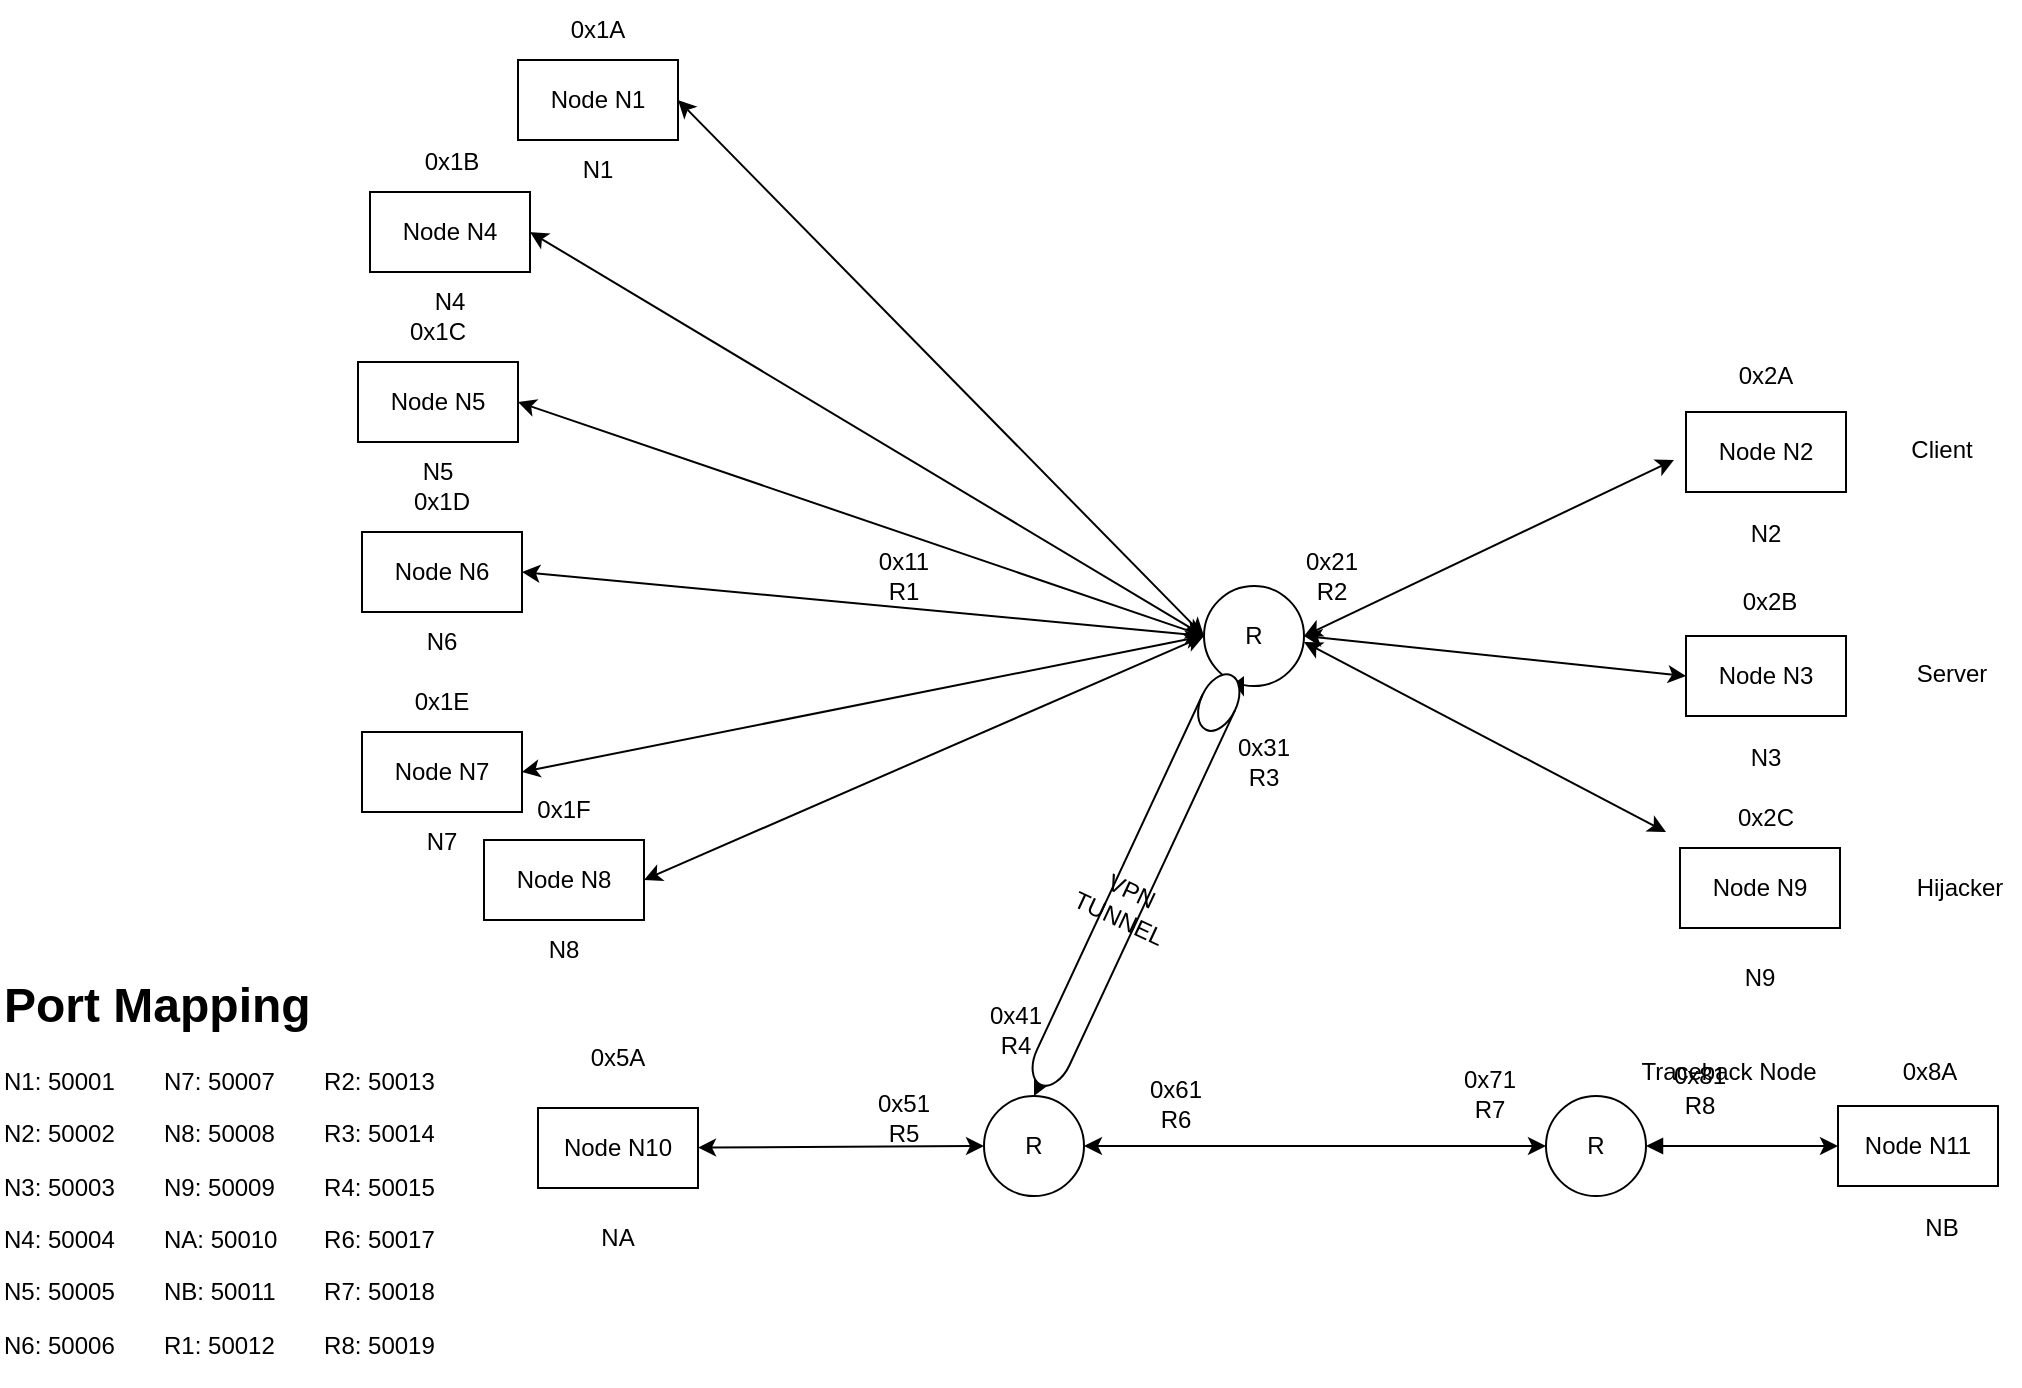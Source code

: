 <mxfile pages="2">
    <diagram name="Page-1" id="zZ-8rdlPcp98Wl39RJ5v">
        <mxGraphModel dx="1580" dy="1536" grid="0" gridSize="10" guides="1" tooltips="1" connect="1" arrows="1" fold="1" page="1" pageScale="1" pageWidth="1169" pageHeight="827" background="#ffffff" math="0" shadow="0">
            <root>
                <mxCell id="0"/>
                <mxCell id="1" parent="0"/>
                <mxCell id="tifazpjDE2btZjvxW9_s-4" value="R" style="ellipse;whiteSpace=wrap;html=1;aspect=fixed;" parent="1" vertex="1">
                    <mxGeometry x="667" y="350" width="50" height="50" as="geometry"/>
                </mxCell>
                <mxCell id="tifazpjDE2btZjvxW9_s-9" value="" style="group" parent="1" connectable="0" vertex="1">
                    <mxGeometry x="902" y="245" width="86" height="241" as="geometry"/>
                </mxCell>
                <mxCell id="tifazpjDE2btZjvxW9_s-5" value="Node N2" style="rounded=0;whiteSpace=wrap;html=1;" parent="tifazpjDE2btZjvxW9_s-9" vertex="1">
                    <mxGeometry x="6" y="18" width="80" height="40" as="geometry"/>
                </mxCell>
                <mxCell id="tifazpjDE2btZjvxW9_s-7" value="0x2&lt;span style=&quot;background-color: transparent; color: light-dark(rgb(0, 0, 0), rgb(255, 255, 255));&quot;&gt;A&lt;/span&gt;" style="text;html=1;align=center;verticalAlign=middle;whiteSpace=wrap;rounded=0;" parent="tifazpjDE2btZjvxW9_s-9" vertex="1">
                    <mxGeometry x="16" y="-15" width="60" height="30" as="geometry"/>
                </mxCell>
                <mxCell id="tifazpjDE2btZjvxW9_s-8" value="N2" style="text;html=1;align=center;verticalAlign=middle;whiteSpace=wrap;rounded=0;" parent="tifazpjDE2btZjvxW9_s-9" vertex="1">
                    <mxGeometry x="16" y="64" width="60" height="30" as="geometry"/>
                </mxCell>
                <mxCell id="tifazpjDE2btZjvxW9_s-15" value="" style="group" parent="tifazpjDE2btZjvxW9_s-9" connectable="0" vertex="1">
                    <mxGeometry x="6" y="90" width="80" height="146" as="geometry"/>
                </mxCell>
                <mxCell id="tifazpjDE2btZjvxW9_s-16" value="Node N3" style="rounded=0;whiteSpace=wrap;html=1;" parent="tifazpjDE2btZjvxW9_s-15" vertex="1">
                    <mxGeometry y="40" width="80" height="40" as="geometry"/>
                </mxCell>
                <mxCell id="tifazpjDE2btZjvxW9_s-17" value="0x2B" style="text;html=1;align=center;verticalAlign=middle;whiteSpace=wrap;rounded=0;" parent="tifazpjDE2btZjvxW9_s-15" vertex="1">
                    <mxGeometry x="12" y="8" width="60" height="30" as="geometry"/>
                </mxCell>
                <mxCell id="tifazpjDE2btZjvxW9_s-18" value="N3" style="text;html=1;align=center;verticalAlign=middle;whiteSpace=wrap;rounded=0;" parent="tifazpjDE2btZjvxW9_s-15" vertex="1">
                    <mxGeometry x="10" y="86" width="60" height="30" as="geometry"/>
                </mxCell>
                <mxCell id="VPzIo7FBqQ-fRi8dtiya-3" value="0x2C" style="text;html=1;align=center;verticalAlign=middle;whiteSpace=wrap;rounded=0;" parent="tifazpjDE2btZjvxW9_s-15" vertex="1">
                    <mxGeometry x="10" y="116" width="60" height="30" as="geometry"/>
                </mxCell>
                <mxCell id="tifazpjDE2btZjvxW9_s-10" value="0x21&lt;div&gt;R2&lt;/div&gt;" style="text;html=1;align=center;verticalAlign=middle;whiteSpace=wrap;rounded=0;" parent="1" vertex="1">
                    <mxGeometry x="701" y="330" width="60" height="30" as="geometry"/>
                </mxCell>
                <mxCell id="tifazpjDE2btZjvxW9_s-13" value="" style="endArrow=classic;startArrow=classic;html=1;rounded=0;exitX=1;exitY=0.5;exitDx=0;exitDy=0;" parent="1" source="tifazpjDE2btZjvxW9_s-4" edge="1">
                    <mxGeometry width="50" height="50" relative="1" as="geometry">
                        <mxPoint x="837" y="355" as="sourcePoint"/>
                        <mxPoint x="902" y="287" as="targetPoint"/>
                    </mxGeometry>
                </mxCell>
                <mxCell id="tifazpjDE2btZjvxW9_s-19" value="" style="endArrow=classic;startArrow=classic;html=1;rounded=0;exitX=1;exitY=0.5;exitDx=0;exitDy=0;entryX=0;entryY=0.5;entryDx=0;entryDy=0;" parent="1" source="tifazpjDE2btZjvxW9_s-4" target="tifazpjDE2btZjvxW9_s-16" edge="1">
                    <mxGeometry width="50" height="50" relative="1" as="geometry">
                        <mxPoint x="727" y="385" as="sourcePoint"/>
                        <mxPoint x="897" y="315" as="targetPoint"/>
                    </mxGeometry>
                </mxCell>
                <mxCell id="tifazpjDE2btZjvxW9_s-20" value="" style="endArrow=classic;startArrow=classic;html=1;rounded=0;exitX=0.5;exitY=0;exitDx=0;exitDy=0;" parent="1" source="tifazpjDE2btZjvxW9_s-23" edge="1">
                    <mxGeometry width="50" height="50" relative="1" as="geometry">
                        <mxPoint x="687" y="555" as="sourcePoint"/>
                        <mxPoint x="687" y="395" as="targetPoint"/>
                    </mxGeometry>
                </mxCell>
                <mxCell id="tifazpjDE2btZjvxW9_s-25" value="&lt;div&gt;&lt;br&gt;&lt;/div&gt;&lt;div&gt;&lt;br&gt;&lt;/div&gt;" style="edgeLabel;html=1;align=center;verticalAlign=middle;resizable=0;points=[];" parent="tifazpjDE2btZjvxW9_s-20" connectable="0" vertex="1">
                    <mxGeometry x="0.034" y="-1" relative="1" as="geometry">
                        <mxPoint as="offset"/>
                    </mxGeometry>
                </mxCell>
                <mxCell id="tifazpjDE2btZjvxW9_s-23" value="R" style="ellipse;whiteSpace=wrap;html=1;aspect=fixed;" parent="1" vertex="1">
                    <mxGeometry x="557" y="605" width="50" height="50" as="geometry"/>
                </mxCell>
                <mxCell id="tifazpjDE2btZjvxW9_s-27" value="" style="group" parent="1" connectable="0" vertex="1">
                    <mxGeometry x="334" y="571" width="223" height="120" as="geometry"/>
                </mxCell>
                <mxCell id="tifazpjDE2btZjvxW9_s-28" value="Node N10" style="rounded=0;whiteSpace=wrap;html=1;" parent="tifazpjDE2btZjvxW9_s-27" vertex="1">
                    <mxGeometry y="40" width="80" height="40" as="geometry"/>
                </mxCell>
                <mxCell id="tifazpjDE2btZjvxW9_s-29" value="0x5A" style="text;html=1;align=center;verticalAlign=middle;whiteSpace=wrap;rounded=0;" parent="tifazpjDE2btZjvxW9_s-27" vertex="1">
                    <mxGeometry x="10" width="60" height="30" as="geometry"/>
                </mxCell>
                <mxCell id="tifazpjDE2btZjvxW9_s-30" value="NA" style="text;html=1;align=center;verticalAlign=middle;whiteSpace=wrap;rounded=0;" parent="tifazpjDE2btZjvxW9_s-27" vertex="1">
                    <mxGeometry x="10" y="90" width="60" height="30" as="geometry"/>
                </mxCell>
                <mxCell id="tifazpjDE2btZjvxW9_s-40" value="0x51&lt;div&gt;R5&lt;/div&gt;" style="text;html=1;align=center;verticalAlign=middle;whiteSpace=wrap;rounded=0;" parent="tifazpjDE2btZjvxW9_s-27" vertex="1">
                    <mxGeometry x="153" y="30" width="60" height="30" as="geometry"/>
                </mxCell>
                <mxCell id="tifazpjDE2btZjvxW9_s-47" style="edgeStyle=orthogonalEdgeStyle;rounded=0;orthogonalLoop=1;jettySize=auto;html=1;entryX=0;entryY=0.5;entryDx=0;entryDy=0;startArrow=block;startFill=1;" parent="1" source="tifazpjDE2btZjvxW9_s-42" target="tifazpjDE2btZjvxW9_s-43" edge="1">
                    <mxGeometry relative="1" as="geometry"/>
                </mxCell>
                <mxCell id="tifazpjDE2btZjvxW9_s-42" value="R" style="ellipse;whiteSpace=wrap;html=1;aspect=fixed;" parent="1" vertex="1">
                    <mxGeometry x="838" y="605" width="50" height="50" as="geometry"/>
                </mxCell>
                <mxCell id="tifazpjDE2btZjvxW9_s-43" value="Node N11" style="rounded=0;whiteSpace=wrap;html=1;" parent="1" vertex="1">
                    <mxGeometry x="984" y="610" width="80" height="40" as="geometry"/>
                </mxCell>
                <mxCell id="tifazpjDE2btZjvxW9_s-44" value="0x8A" style="text;html=1;align=center;verticalAlign=middle;whiteSpace=wrap;rounded=0;" parent="1" vertex="1">
                    <mxGeometry x="1000" y="578" width="60" height="30" as="geometry"/>
                </mxCell>
                <mxCell id="tifazpjDE2btZjvxW9_s-46" value="NB" style="text;html=1;align=center;verticalAlign=middle;whiteSpace=wrap;rounded=0;" parent="1" vertex="1">
                    <mxGeometry x="1006" y="656" width="60" height="30" as="geometry"/>
                </mxCell>
                <mxCell id="tifazpjDE2btZjvxW9_s-48" value="0x81&lt;div&gt;R8&lt;/div&gt;" style="text;html=1;align=center;verticalAlign=middle;whiteSpace=wrap;rounded=0;" parent="1" vertex="1">
                    <mxGeometry x="885" y="587" width="60" height="30" as="geometry"/>
                </mxCell>
                <mxCell id="tifazpjDE2btZjvxW9_s-51" value="" style="endArrow=classic;startArrow=classic;html=1;rounded=0;entryX=0;entryY=0.5;entryDx=0;entryDy=0;exitX=1;exitY=0.5;exitDx=0;exitDy=0;" parent="1" source="tifazpjDE2btZjvxW9_s-23" target="tifazpjDE2btZjvxW9_s-42" edge="1">
                    <mxGeometry width="50" height="50" relative="1" as="geometry">
                        <mxPoint x="676" y="637" as="sourcePoint"/>
                        <mxPoint x="726" y="587" as="targetPoint"/>
                    </mxGeometry>
                </mxCell>
                <mxCell id="tifazpjDE2btZjvxW9_s-52" value="&lt;div&gt;&lt;br&gt;&lt;/div&gt;&lt;div&gt;&lt;br&gt;&lt;/div&gt;" style="edgeLabel;html=1;align=center;verticalAlign=middle;resizable=0;points=[];" parent="tifazpjDE2btZjvxW9_s-51" connectable="0" vertex="1">
                    <mxGeometry x="0.228" y="4" relative="1" as="geometry">
                        <mxPoint as="offset"/>
                    </mxGeometry>
                </mxCell>
                <mxCell id="_alYZrNDyVorHaTwhTtV-1" value="0x31&lt;div&gt;R3&lt;/div&gt;" style="text;html=1;align=center;verticalAlign=middle;whiteSpace=wrap;rounded=0;" parent="1" vertex="1">
                    <mxGeometry x="667" y="423" width="60" height="30" as="geometry"/>
                </mxCell>
                <mxCell id="_alYZrNDyVorHaTwhTtV-2" value="0x61&lt;div&gt;R6&lt;/div&gt;" style="text;html=1;align=center;verticalAlign=middle;whiteSpace=wrap;rounded=0;" parent="1" vertex="1">
                    <mxGeometry x="623" y="594" width="60" height="30" as="geometry"/>
                </mxCell>
                <mxCell id="_alYZrNDyVorHaTwhTtV-3" value="0x71&lt;div&gt;R7&lt;/div&gt;" style="text;html=1;align=center;verticalAlign=middle;whiteSpace=wrap;rounded=0;" parent="1" vertex="1">
                    <mxGeometry x="780" y="589" width="60" height="30" as="geometry"/>
                </mxCell>
                <mxCell id="NNcS9Afo3pm0tOMD9eUi-1" value="0x41&lt;div&gt;R4&lt;/div&gt;" style="text;html=1;align=center;verticalAlign=middle;whiteSpace=wrap;rounded=0;" parent="1" vertex="1">
                    <mxGeometry x="543" y="557" width="60" height="30" as="geometry"/>
                </mxCell>
                <mxCell id="tifazpjDE2btZjvxW9_s-11" value="" style="endArrow=classic;startArrow=classic;html=1;rounded=0;entryX=0;entryY=0.5;entryDx=0;entryDy=0;exitX=1;exitY=0.5;exitDx=0;exitDy=0;" parent="1" source="tifazpjDE2btZjvxW9_s-1" target="tifazpjDE2btZjvxW9_s-4" edge="1">
                    <mxGeometry width="50" height="50" relative="1" as="geometry">
                        <mxPoint x="595" y="447" as="sourcePoint"/>
                        <mxPoint x="625" y="297" as="targetPoint"/>
                    </mxGeometry>
                </mxCell>
                <mxCell id="z805YUdc8V3EaDz0sNSZ-3" value="" style="endArrow=classic;startArrow=classic;html=1;rounded=0;entryX=0;entryY=0.5;entryDx=0;entryDy=0;exitX=1;exitY=0.5;exitDx=0;exitDy=0;" parent="1" source="CwtibKsyJ3mc2L3lF5Jl-1" target="tifazpjDE2btZjvxW9_s-4" edge="1">
                    <mxGeometry width="50" height="50" relative="1" as="geometry">
                        <mxPoint x="495" y="307" as="sourcePoint"/>
                        <mxPoint x="684" y="367" as="targetPoint"/>
                    </mxGeometry>
                </mxCell>
                <mxCell id="tifazpjDE2btZjvxW9_s-32" value="" style="endArrow=classic;startArrow=classic;html=1;rounded=0;entryX=0;entryY=0.5;entryDx=0;entryDy=0;" parent="1" source="tifazpjDE2btZjvxW9_s-28" target="tifazpjDE2btZjvxW9_s-23" edge="1">
                    <mxGeometry width="50" height="50" relative="1" as="geometry">
                        <mxPoint x="524" y="781" as="sourcePoint"/>
                        <mxPoint x="549" y="635" as="targetPoint"/>
                    </mxGeometry>
                </mxCell>
                <mxCell id="VPzIo7FBqQ-fRi8dtiya-1" value="" style="endArrow=classic;startArrow=classic;html=1;rounded=0;" parent="1" edge="1">
                    <mxGeometry width="50" height="50" relative="1" as="geometry">
                        <mxPoint x="717" y="378" as="sourcePoint"/>
                        <mxPoint x="898" y="473" as="targetPoint"/>
                    </mxGeometry>
                </mxCell>
                <mxCell id="VPzIo7FBqQ-fRi8dtiya-2" value="Node N9" style="rounded=0;whiteSpace=wrap;html=1;" parent="1" vertex="1">
                    <mxGeometry x="905" y="481" width="80" height="40" as="geometry"/>
                </mxCell>
                <mxCell id="VPzIo7FBqQ-fRi8dtiya-4" value="N9" style="text;html=1;align=center;verticalAlign=middle;whiteSpace=wrap;rounded=0;" parent="1" vertex="1">
                    <mxGeometry x="915" y="531" width="60" height="30" as="geometry"/>
                </mxCell>
                <mxCell id="VPzIo7FBqQ-fRi8dtiya-8" value="Client" style="text;html=1;align=center;verticalAlign=middle;whiteSpace=wrap;rounded=0;" parent="1" vertex="1">
                    <mxGeometry x="1006" y="267" width="60" height="30" as="geometry"/>
                </mxCell>
                <mxCell id="VPzIo7FBqQ-fRi8dtiya-9" value="Server" style="text;html=1;align=center;verticalAlign=middle;whiteSpace=wrap;rounded=0;" parent="1" vertex="1">
                    <mxGeometry x="1011" y="379" width="60" height="30" as="geometry"/>
                </mxCell>
                <mxCell id="VPzIo7FBqQ-fRi8dtiya-10" value="Hijacker" style="text;html=1;align=center;verticalAlign=middle;whiteSpace=wrap;rounded=0;" parent="1" vertex="1">
                    <mxGeometry x="1015" y="486" width="60" height="30" as="geometry"/>
                </mxCell>
                <mxCell id="X1Nxa9oFLayu3D9udZwb-14" value="" style="group" parent="1" connectable="0" vertex="1">
                    <mxGeometry x="246" y="393" width="80" height="100" as="geometry"/>
                </mxCell>
                <mxCell id="X1Nxa9oFLayu3D9udZwb-5" value="Node N7" style="rounded=0;whiteSpace=wrap;html=1;" parent="X1Nxa9oFLayu3D9udZwb-14" vertex="1">
                    <mxGeometry y="30" width="80" height="40" as="geometry"/>
                </mxCell>
                <mxCell id="X1Nxa9oFLayu3D9udZwb-9" value="0x1E" style="text;html=1;align=center;verticalAlign=middle;whiteSpace=wrap;rounded=0;" parent="X1Nxa9oFLayu3D9udZwb-14" vertex="1">
                    <mxGeometry x="10" width="60" height="30" as="geometry"/>
                </mxCell>
                <mxCell id="X1Nxa9oFLayu3D9udZwb-10" value="N7" style="text;html=1;align=center;verticalAlign=middle;whiteSpace=wrap;rounded=0;" parent="X1Nxa9oFLayu3D9udZwb-14" vertex="1">
                    <mxGeometry x="10" y="70" width="60" height="30" as="geometry"/>
                </mxCell>
                <mxCell id="X1Nxa9oFLayu3D9udZwb-16" value="" style="group" parent="1" connectable="0" vertex="1">
                    <mxGeometry x="246" y="293" width="80" height="100" as="geometry"/>
                </mxCell>
                <mxCell id="X1Nxa9oFLayu3D9udZwb-4" value="Node N6" style="rounded=0;whiteSpace=wrap;html=1;" parent="X1Nxa9oFLayu3D9udZwb-16" vertex="1">
                    <mxGeometry y="30" width="80" height="40" as="geometry"/>
                </mxCell>
                <mxCell id="X1Nxa9oFLayu3D9udZwb-8" value="0x1D" style="text;html=1;align=center;verticalAlign=middle;whiteSpace=wrap;rounded=0;" parent="X1Nxa9oFLayu3D9udZwb-16" vertex="1">
                    <mxGeometry x="10" width="60" height="30" as="geometry"/>
                </mxCell>
                <mxCell id="X1Nxa9oFLayu3D9udZwb-15" value="N6" style="text;html=1;align=center;verticalAlign=middle;whiteSpace=wrap;rounded=0;" parent="X1Nxa9oFLayu3D9udZwb-16" vertex="1">
                    <mxGeometry x="10" y="70" width="60" height="30" as="geometry"/>
                </mxCell>
                <mxCell id="X1Nxa9oFLayu3D9udZwb-18" value="" style="group" parent="1" connectable="0" vertex="1">
                    <mxGeometry x="244" y="208" width="80" height="100" as="geometry"/>
                </mxCell>
                <mxCell id="X1Nxa9oFLayu3D9udZwb-3" value="Node N5" style="rounded=0;whiteSpace=wrap;html=1;" parent="X1Nxa9oFLayu3D9udZwb-18" vertex="1">
                    <mxGeometry y="30" width="80" height="40" as="geometry"/>
                </mxCell>
                <mxCell id="X1Nxa9oFLayu3D9udZwb-7" value="0x1C" style="text;html=1;align=center;verticalAlign=middle;whiteSpace=wrap;rounded=0;" parent="X1Nxa9oFLayu3D9udZwb-18" vertex="1">
                    <mxGeometry x="10" width="60" height="30" as="geometry"/>
                </mxCell>
                <mxCell id="X1Nxa9oFLayu3D9udZwb-17" value="N5" style="text;html=1;align=center;verticalAlign=middle;whiteSpace=wrap;rounded=0;" parent="X1Nxa9oFLayu3D9udZwb-18" vertex="1">
                    <mxGeometry x="10" y="70" width="60" height="30" as="geometry"/>
                </mxCell>
                <mxCell id="X1Nxa9oFLayu3D9udZwb-20" value="" style="group" parent="1" connectable="0" vertex="1">
                    <mxGeometry x="307" y="447" width="80" height="100" as="geometry"/>
                </mxCell>
                <mxCell id="X1Nxa9oFLayu3D9udZwb-2" value="Node N8" style="rounded=0;whiteSpace=wrap;html=1;" parent="X1Nxa9oFLayu3D9udZwb-20" vertex="1">
                    <mxGeometry y="30" width="80" height="40" as="geometry"/>
                </mxCell>
                <mxCell id="X1Nxa9oFLayu3D9udZwb-6" value="0x1F" style="text;html=1;align=center;verticalAlign=middle;whiteSpace=wrap;rounded=0;" parent="X1Nxa9oFLayu3D9udZwb-20" vertex="1">
                    <mxGeometry x="10" width="60" height="30" as="geometry"/>
                </mxCell>
                <mxCell id="X1Nxa9oFLayu3D9udZwb-19" value="N8" style="text;html=1;align=center;verticalAlign=middle;whiteSpace=wrap;rounded=0;" parent="X1Nxa9oFLayu3D9udZwb-20" vertex="1">
                    <mxGeometry x="10" y="70" width="60" height="30" as="geometry"/>
                </mxCell>
                <mxCell id="X1Nxa9oFLayu3D9udZwb-21" value="" style="group" parent="1" connectable="0" vertex="1">
                    <mxGeometry x="324" y="57" width="80" height="100" as="geometry"/>
                </mxCell>
                <mxCell id="tifazpjDE2btZjvxW9_s-1" value="Node N1" style="rounded=0;whiteSpace=wrap;html=1;" parent="X1Nxa9oFLayu3D9udZwb-21" vertex="1">
                    <mxGeometry y="30" width="80" height="40" as="geometry"/>
                </mxCell>
                <mxCell id="tifazpjDE2btZjvxW9_s-2" value="0x1A" style="text;html=1;align=center;verticalAlign=middle;whiteSpace=wrap;rounded=0;" parent="X1Nxa9oFLayu3D9udZwb-21" vertex="1">
                    <mxGeometry x="10" width="60" height="30" as="geometry"/>
                </mxCell>
                <mxCell id="tifazpjDE2btZjvxW9_s-3" value="N1" style="text;html=1;align=center;verticalAlign=middle;whiteSpace=wrap;rounded=0;" parent="X1Nxa9oFLayu3D9udZwb-21" vertex="1">
                    <mxGeometry x="10" y="70" width="60" height="30" as="geometry"/>
                </mxCell>
                <mxCell id="X1Nxa9oFLayu3D9udZwb-23" value="" style="endArrow=classic;startArrow=classic;html=1;rounded=0;entryX=0;entryY=0.5;entryDx=0;entryDy=0;exitX=1;exitY=0.5;exitDx=0;exitDy=0;" parent="1" source="X1Nxa9oFLayu3D9udZwb-2" target="tifazpjDE2btZjvxW9_s-4" edge="1">
                    <mxGeometry width="50" height="50" relative="1" as="geometry">
                        <mxPoint x="496" y="318" as="sourcePoint"/>
                        <mxPoint x="677" y="385" as="targetPoint"/>
                    </mxGeometry>
                </mxCell>
                <mxCell id="X1Nxa9oFLayu3D9udZwb-24" value="" style="endArrow=classic;startArrow=classic;html=1;rounded=0;exitX=1;exitY=0.5;exitDx=0;exitDy=0;entryX=0;entryY=0.5;entryDx=0;entryDy=0;" parent="1" source="X1Nxa9oFLayu3D9udZwb-3" target="tifazpjDE2btZjvxW9_s-4" edge="1">
                    <mxGeometry width="50" height="50" relative="1" as="geometry">
                        <mxPoint x="496" y="357" as="sourcePoint"/>
                        <mxPoint x="670" y="304" as="targetPoint"/>
                    </mxGeometry>
                </mxCell>
                <mxCell id="X1Nxa9oFLayu3D9udZwb-25" value="" style="endArrow=classic;startArrow=classic;html=1;rounded=0;exitX=1;exitY=0.5;exitDx=0;exitDy=0;entryX=0;entryY=0.5;entryDx=0;entryDy=0;" parent="1" source="X1Nxa9oFLayu3D9udZwb-4" target="tifazpjDE2btZjvxW9_s-4" edge="1">
                    <mxGeometry width="50" height="50" relative="1" as="geometry">
                        <mxPoint x="336" y="253" as="sourcePoint"/>
                        <mxPoint x="677" y="385" as="targetPoint"/>
                    </mxGeometry>
                </mxCell>
                <mxCell id="X1Nxa9oFLayu3D9udZwb-22" value="" style="group" parent="1" connectable="0" vertex="1">
                    <mxGeometry x="250" y="123" width="80" height="100" as="geometry"/>
                </mxCell>
                <mxCell id="CwtibKsyJ3mc2L3lF5Jl-1" value="Node N4" style="rounded=0;whiteSpace=wrap;html=1;" parent="X1Nxa9oFLayu3D9udZwb-22" vertex="1">
                    <mxGeometry y="30" width="80" height="40" as="geometry"/>
                </mxCell>
                <mxCell id="z805YUdc8V3EaDz0sNSZ-1" value="0x1B" style="text;html=1;align=center;verticalAlign=middle;whiteSpace=wrap;rounded=0;" parent="X1Nxa9oFLayu3D9udZwb-22" vertex="1">
                    <mxGeometry x="10.5" width="60" height="30" as="geometry"/>
                </mxCell>
                <mxCell id="z805YUdc8V3EaDz0sNSZ-2" value="N4" style="text;html=1;align=center;verticalAlign=middle;whiteSpace=wrap;rounded=0;" parent="X1Nxa9oFLayu3D9udZwb-22" vertex="1">
                    <mxGeometry x="10" y="70" width="60" height="30" as="geometry"/>
                </mxCell>
                <mxCell id="X1Nxa9oFLayu3D9udZwb-26" value="" style="endArrow=classic;startArrow=classic;html=1;rounded=0;exitX=1;exitY=0.5;exitDx=0;exitDy=0;entryX=0;entryY=0.5;entryDx=0;entryDy=0;" parent="1" source="X1Nxa9oFLayu3D9udZwb-5" target="tifazpjDE2btZjvxW9_s-4" edge="1">
                    <mxGeometry width="50" height="50" relative="1" as="geometry">
                        <mxPoint x="336" y="353" as="sourcePoint"/>
                        <mxPoint x="677" y="385" as="targetPoint"/>
                    </mxGeometry>
                </mxCell>
                <mxCell id="tifazpjDE2btZjvxW9_s-6" value="0x11&lt;div&gt;R1&lt;/div&gt;" style="text;html=1;align=center;verticalAlign=middle;whiteSpace=wrap;rounded=0;" parent="1" vertex="1">
                    <mxGeometry x="487" y="330" width="60" height="30" as="geometry"/>
                </mxCell>
                <mxCell id="z0iwidRRonf5IgXrl-Hh-2" value="VPN TUNNEL" style="shape=cylinder3;whiteSpace=wrap;html=1;boundedLbl=1;backgroundOutline=1;size=15;rotation=25;" parent="1" vertex="1">
                    <mxGeometry x="624" y="384.12" width="18" height="225.77" as="geometry"/>
                </mxCell>
                <mxCell id="md6TsB0-JFqanLfSqcyW-1" value="Traceback Node" style="text;html=1;align=center;verticalAlign=middle;whiteSpace=wrap;rounded=0;" parent="1" vertex="1">
                    <mxGeometry x="878.5" y="573" width="101" height="40" as="geometry"/>
                </mxCell>
                <mxCell id="9rEfcrPoWA-2YmZUMabk-5" value="&lt;h1 style=&quot;margin-top: 0px;&quot;&gt;Port Mapping&lt;/h1&gt;&lt;p&gt;N1: 50001&lt;span style=&quot;white-space: pre;&quot;&gt;&#x9;N7: 50007&lt;span style=&quot;white-space: pre;&quot;&gt;&#x9;R2: 50013&lt;/span&gt;&lt;/span&gt;&lt;/p&gt;&lt;p&gt;N2: 50002&lt;span style=&quot;white-space: pre;&quot;&gt;&#x9;N8: 50008&lt;span style=&quot;white-space: pre;&quot;&gt;&#x9;R3: 50014&lt;/span&gt;&lt;/span&gt;&lt;/p&gt;&lt;p&gt;N3: 50003&lt;span style=&quot;white-space: pre;&quot;&gt;&#x9;N9: 50009&lt;span style=&quot;white-space: pre;&quot;&gt;&#x9;R4: 50015&lt;/span&gt;&lt;/span&gt;&lt;/p&gt;&lt;p&gt;N4: 50004&lt;span style=&quot;white-space: pre;&quot;&gt;&#x9;NA: 50010&lt;span style=&quot;white-space: pre;&quot;&gt;&#x9;R6: 50017&lt;/span&gt;&lt;/span&gt;&lt;/p&gt;&lt;p&gt;N5: 50005&lt;span style=&quot;white-space: pre;&quot;&gt;&#x9;NB: 50011&lt;span style=&quot;white-space: pre;&quot;&gt;&#x9;R7: 50018&lt;/span&gt;&lt;/span&gt;&lt;/p&gt;&lt;p&gt;N6: 50006&lt;span style=&quot;white-space: pre;&quot;&gt;&#x9;R1: 50012&lt;span style=&quot;white-space: pre;&quot;&gt;&#x9;R8: 50019&lt;/span&gt;&lt;/span&gt;&lt;/p&gt;" style="text;html=1;whiteSpace=wrap;overflow=hidden;rounded=0;" parent="1" vertex="1">
                    <mxGeometry x="65" y="539" width="369" height="208" as="geometry"/>
                </mxCell>
            </root>
        </mxGraphModel>
    </diagram>
    <diagram name="Old Version (Dont refence)" id="k66K5l7gvy8HTFe2ivYn">
        <mxGraphModel dx="711" dy="1518" grid="0" gridSize="10" guides="1" tooltips="1" connect="1" arrows="1" fold="1" page="1" pageScale="1" pageWidth="1169" pageHeight="827" math="0" shadow="0">
            <root>
                <mxCell id="EIZ1_yTKREPqsEUhItza-0"/>
                <mxCell id="EIZ1_yTKREPqsEUhItza-1" parent="EIZ1_yTKREPqsEUhItza-0"/>
                <mxCell id="EIZ1_yTKREPqsEUhItza-2" value="R" style="ellipse;whiteSpace=wrap;html=1;aspect=fixed;" parent="EIZ1_yTKREPqsEUhItza-1" vertex="1">
                    <mxGeometry x="547" y="202" width="50" height="50" as="geometry"/>
                </mxCell>
                <mxCell id="EIZ1_yTKREPqsEUhItza-3" value="" style="group" parent="EIZ1_yTKREPqsEUhItza-1" connectable="0" vertex="1">
                    <mxGeometry x="782" y="97" width="86" height="241" as="geometry"/>
                </mxCell>
                <mxCell id="EIZ1_yTKREPqsEUhItza-4" value="Node N2" style="rounded=0;whiteSpace=wrap;html=1;" parent="EIZ1_yTKREPqsEUhItza-3" vertex="1">
                    <mxGeometry x="6" y="18" width="80" height="40" as="geometry"/>
                </mxCell>
                <mxCell id="EIZ1_yTKREPqsEUhItza-5" value="0x2&lt;span style=&quot;background-color: transparent; color: light-dark(rgb(0, 0, 0), rgb(255, 255, 255));&quot;&gt;A&lt;/span&gt;" style="text;html=1;align=center;verticalAlign=middle;whiteSpace=wrap;rounded=0;" parent="EIZ1_yTKREPqsEUhItza-3" vertex="1">
                    <mxGeometry x="16" y="-15" width="60" height="30" as="geometry"/>
                </mxCell>
                <mxCell id="EIZ1_yTKREPqsEUhItza-6" value="N2" style="text;html=1;align=center;verticalAlign=middle;whiteSpace=wrap;rounded=0;" parent="EIZ1_yTKREPqsEUhItza-3" vertex="1">
                    <mxGeometry x="16" y="64" width="60" height="30" as="geometry"/>
                </mxCell>
                <mxCell id="EIZ1_yTKREPqsEUhItza-7" value="" style="group" parent="EIZ1_yTKREPqsEUhItza-3" connectable="0" vertex="1">
                    <mxGeometry x="6" y="90" width="80" height="146" as="geometry"/>
                </mxCell>
                <mxCell id="EIZ1_yTKREPqsEUhItza-8" value="Node N3" style="rounded=0;whiteSpace=wrap;html=1;" parent="EIZ1_yTKREPqsEUhItza-7" vertex="1">
                    <mxGeometry y="40" width="80" height="40" as="geometry"/>
                </mxCell>
                <mxCell id="EIZ1_yTKREPqsEUhItza-9" value="0x2B" style="text;html=1;align=center;verticalAlign=middle;whiteSpace=wrap;rounded=0;" parent="EIZ1_yTKREPqsEUhItza-7" vertex="1">
                    <mxGeometry x="12" y="8" width="60" height="30" as="geometry"/>
                </mxCell>
                <mxCell id="EIZ1_yTKREPqsEUhItza-10" value="N3" style="text;html=1;align=center;verticalAlign=middle;whiteSpace=wrap;rounded=0;" parent="EIZ1_yTKREPqsEUhItza-7" vertex="1">
                    <mxGeometry x="10" y="86" width="60" height="30" as="geometry"/>
                </mxCell>
                <mxCell id="EIZ1_yTKREPqsEUhItza-11" value="0x2C" style="text;html=1;align=center;verticalAlign=middle;whiteSpace=wrap;rounded=0;" parent="EIZ1_yTKREPqsEUhItza-7" vertex="1">
                    <mxGeometry x="10" y="116" width="60" height="30" as="geometry"/>
                </mxCell>
                <mxCell id="EIZ1_yTKREPqsEUhItza-12" value="0x21&lt;div&gt;R2&lt;/div&gt;" style="text;html=1;align=center;verticalAlign=middle;whiteSpace=wrap;rounded=0;" parent="EIZ1_yTKREPqsEUhItza-1" vertex="1">
                    <mxGeometry x="581" y="182" width="60" height="30" as="geometry"/>
                </mxCell>
                <mxCell id="EIZ1_yTKREPqsEUhItza-13" value="" style="endArrow=classic;startArrow=classic;html=1;rounded=0;exitX=1;exitY=0.5;exitDx=0;exitDy=0;" parent="EIZ1_yTKREPqsEUhItza-1" source="EIZ1_yTKREPqsEUhItza-2" edge="1">
                    <mxGeometry width="50" height="50" relative="1" as="geometry">
                        <mxPoint x="717" y="207" as="sourcePoint"/>
                        <mxPoint x="782" y="139" as="targetPoint"/>
                    </mxGeometry>
                </mxCell>
                <mxCell id="EIZ1_yTKREPqsEUhItza-14" value="" style="endArrow=classic;startArrow=classic;html=1;rounded=0;exitX=1;exitY=0.5;exitDx=0;exitDy=0;entryX=0;entryY=0.5;entryDx=0;entryDy=0;" parent="EIZ1_yTKREPqsEUhItza-1" source="EIZ1_yTKREPqsEUhItza-2" target="EIZ1_yTKREPqsEUhItza-8" edge="1">
                    <mxGeometry width="50" height="50" relative="1" as="geometry">
                        <mxPoint x="607" y="237" as="sourcePoint"/>
                        <mxPoint x="777" y="167" as="targetPoint"/>
                    </mxGeometry>
                </mxCell>
                <mxCell id="EIZ1_yTKREPqsEUhItza-15" value="" style="endArrow=classic;startArrow=classic;html=1;rounded=0;exitX=0.5;exitY=0;exitDx=0;exitDy=0;" parent="EIZ1_yTKREPqsEUhItza-1" source="EIZ1_yTKREPqsEUhItza-17" edge="1">
                    <mxGeometry width="50" height="50" relative="1" as="geometry">
                        <mxPoint x="567" y="407" as="sourcePoint"/>
                        <mxPoint x="567" y="247" as="targetPoint"/>
                    </mxGeometry>
                </mxCell>
                <mxCell id="EIZ1_yTKREPqsEUhItza-16" value="&lt;div&gt;&lt;br&gt;&lt;/div&gt;&lt;div&gt;&lt;br&gt;&lt;/div&gt;" style="edgeLabel;html=1;align=center;verticalAlign=middle;resizable=0;points=[];" parent="EIZ1_yTKREPqsEUhItza-15" connectable="0" vertex="1">
                    <mxGeometry x="0.034" y="-1" relative="1" as="geometry">
                        <mxPoint as="offset"/>
                    </mxGeometry>
                </mxCell>
                <mxCell id="EIZ1_yTKREPqsEUhItza-17" value="R" style="ellipse;whiteSpace=wrap;html=1;aspect=fixed;" parent="EIZ1_yTKREPqsEUhItza-1" vertex="1">
                    <mxGeometry x="437" y="457" width="50" height="50" as="geometry"/>
                </mxCell>
                <mxCell id="EIZ1_yTKREPqsEUhItza-18" value="" style="group" parent="EIZ1_yTKREPqsEUhItza-1" connectable="0" vertex="1">
                    <mxGeometry x="214" y="423" width="223" height="120" as="geometry"/>
                </mxCell>
                <mxCell id="EIZ1_yTKREPqsEUhItza-19" value="Node N4" style="rounded=0;whiteSpace=wrap;html=1;" parent="EIZ1_yTKREPqsEUhItza-18" vertex="1">
                    <mxGeometry y="40" width="80" height="40" as="geometry"/>
                </mxCell>
                <mxCell id="EIZ1_yTKREPqsEUhItza-20" value="0x5A" style="text;html=1;align=center;verticalAlign=middle;whiteSpace=wrap;rounded=0;" parent="EIZ1_yTKREPqsEUhItza-18" vertex="1">
                    <mxGeometry x="10" width="60" height="30" as="geometry"/>
                </mxCell>
                <mxCell id="EIZ1_yTKREPqsEUhItza-21" value="N4" style="text;html=1;align=center;verticalAlign=middle;whiteSpace=wrap;rounded=0;" parent="EIZ1_yTKREPqsEUhItza-18" vertex="1">
                    <mxGeometry x="10" y="90" width="60" height="30" as="geometry"/>
                </mxCell>
                <mxCell id="EIZ1_yTKREPqsEUhItza-22" value="0x51&lt;div&gt;R5&lt;/div&gt;" style="text;html=1;align=center;verticalAlign=middle;whiteSpace=wrap;rounded=0;" parent="EIZ1_yTKREPqsEUhItza-18" vertex="1">
                    <mxGeometry x="153" y="30" width="60" height="30" as="geometry"/>
                </mxCell>
                <mxCell id="EIZ1_yTKREPqsEUhItza-23" style="edgeStyle=orthogonalEdgeStyle;rounded=0;orthogonalLoop=1;jettySize=auto;html=1;entryX=0;entryY=0.5;entryDx=0;entryDy=0;startArrow=block;startFill=1;" parent="EIZ1_yTKREPqsEUhItza-1" source="EIZ1_yTKREPqsEUhItza-24" target="EIZ1_yTKREPqsEUhItza-25" edge="1">
                    <mxGeometry relative="1" as="geometry"/>
                </mxCell>
                <mxCell id="EIZ1_yTKREPqsEUhItza-24" value="R" style="ellipse;whiteSpace=wrap;html=1;aspect=fixed;" parent="EIZ1_yTKREPqsEUhItza-1" vertex="1">
                    <mxGeometry x="718" y="457" width="50" height="50" as="geometry"/>
                </mxCell>
                <mxCell id="EIZ1_yTKREPqsEUhItza-25" value="Node N5" style="rounded=0;whiteSpace=wrap;html=1;" parent="EIZ1_yTKREPqsEUhItza-1" vertex="1">
                    <mxGeometry x="864" y="462" width="80" height="40" as="geometry"/>
                </mxCell>
                <mxCell id="EIZ1_yTKREPqsEUhItza-26" value="0x8A" style="text;html=1;align=center;verticalAlign=middle;whiteSpace=wrap;rounded=0;" parent="EIZ1_yTKREPqsEUhItza-1" vertex="1">
                    <mxGeometry x="880" y="430" width="60" height="30" as="geometry"/>
                </mxCell>
                <mxCell id="EIZ1_yTKREPqsEUhItza-27" value="N5" style="text;html=1;align=center;verticalAlign=middle;whiteSpace=wrap;rounded=0;" parent="EIZ1_yTKREPqsEUhItza-1" vertex="1">
                    <mxGeometry x="886" y="508" width="60" height="30" as="geometry"/>
                </mxCell>
                <mxCell id="EIZ1_yTKREPqsEUhItza-28" value="0x81&lt;div&gt;R8&lt;/div&gt;" style="text;html=1;align=center;verticalAlign=middle;whiteSpace=wrap;rounded=0;" parent="EIZ1_yTKREPqsEUhItza-1" vertex="1">
                    <mxGeometry x="765" y="439" width="60" height="30" as="geometry"/>
                </mxCell>
                <mxCell id="EIZ1_yTKREPqsEUhItza-29" value="" style="endArrow=classic;startArrow=classic;html=1;rounded=0;entryX=0;entryY=0.5;entryDx=0;entryDy=0;exitX=1;exitY=0.5;exitDx=0;exitDy=0;" parent="EIZ1_yTKREPqsEUhItza-1" source="EIZ1_yTKREPqsEUhItza-17" target="EIZ1_yTKREPqsEUhItza-24" edge="1">
                    <mxGeometry width="50" height="50" relative="1" as="geometry">
                        <mxPoint x="556" y="489" as="sourcePoint"/>
                        <mxPoint x="606" y="439" as="targetPoint"/>
                    </mxGeometry>
                </mxCell>
                <mxCell id="EIZ1_yTKREPqsEUhItza-30" value="&lt;div&gt;&lt;br&gt;&lt;/div&gt;&lt;div&gt;&lt;br&gt;&lt;/div&gt;" style="edgeLabel;html=1;align=center;verticalAlign=middle;resizable=0;points=[];" parent="EIZ1_yTKREPqsEUhItza-29" connectable="0" vertex="1">
                    <mxGeometry x="0.228" y="4" relative="1" as="geometry">
                        <mxPoint as="offset"/>
                    </mxGeometry>
                </mxCell>
                <mxCell id="EIZ1_yTKREPqsEUhItza-31" value="0x31&lt;div&gt;R3&lt;/div&gt;" style="text;html=1;align=center;verticalAlign=middle;whiteSpace=wrap;rounded=0;" parent="EIZ1_yTKREPqsEUhItza-1" vertex="1">
                    <mxGeometry x="547" y="275" width="60" height="30" as="geometry"/>
                </mxCell>
                <mxCell id="EIZ1_yTKREPqsEUhItza-32" value="0x61&lt;div&gt;R6&lt;/div&gt;" style="text;html=1;align=center;verticalAlign=middle;whiteSpace=wrap;rounded=0;" parent="EIZ1_yTKREPqsEUhItza-1" vertex="1">
                    <mxGeometry x="503" y="446" width="60" height="30" as="geometry"/>
                </mxCell>
                <mxCell id="EIZ1_yTKREPqsEUhItza-33" value="0x71&lt;div&gt;R7&lt;/div&gt;" style="text;html=1;align=center;verticalAlign=middle;whiteSpace=wrap;rounded=0;" parent="EIZ1_yTKREPqsEUhItza-1" vertex="1">
                    <mxGeometry x="660" y="441" width="60" height="30" as="geometry"/>
                </mxCell>
                <mxCell id="EIZ1_yTKREPqsEUhItza-34" value="0x41&lt;div&gt;R4&lt;/div&gt;" style="text;html=1;align=center;verticalAlign=middle;whiteSpace=wrap;rounded=0;" parent="EIZ1_yTKREPqsEUhItza-1" vertex="1">
                    <mxGeometry x="423" y="409" width="60" height="30" as="geometry"/>
                </mxCell>
                <mxCell id="EIZ1_yTKREPqsEUhItza-35" value="" style="endArrow=classic;startArrow=classic;html=1;rounded=0;entryX=0;entryY=0.5;entryDx=0;entryDy=0;exitX=1;exitY=0.5;exitDx=0;exitDy=0;" parent="EIZ1_yTKREPqsEUhItza-1" source="EIZ1_yTKREPqsEUhItza-61" target="EIZ1_yTKREPqsEUhItza-2" edge="1">
                    <mxGeometry width="50" height="50" relative="1" as="geometry">
                        <mxPoint x="475" y="299" as="sourcePoint"/>
                        <mxPoint x="505" y="149" as="targetPoint"/>
                    </mxGeometry>
                </mxCell>
                <mxCell id="EIZ1_yTKREPqsEUhItza-36" value="" style="endArrow=classic;startArrow=classic;html=1;rounded=0;entryX=0;entryY=0.5;entryDx=0;entryDy=0;exitX=1;exitY=0.5;exitDx=0;exitDy=0;" parent="EIZ1_yTKREPqsEUhItza-1" source="EIZ1_yTKREPqsEUhItza-68" target="EIZ1_yTKREPqsEUhItza-2" edge="1">
                    <mxGeometry width="50" height="50" relative="1" as="geometry">
                        <mxPoint x="375" y="159" as="sourcePoint"/>
                        <mxPoint x="564" y="219" as="targetPoint"/>
                    </mxGeometry>
                </mxCell>
                <mxCell id="EIZ1_yTKREPqsEUhItza-37" value="" style="endArrow=classic;startArrow=classic;html=1;rounded=0;entryX=0;entryY=0.5;entryDx=0;entryDy=0;" parent="EIZ1_yTKREPqsEUhItza-1" source="EIZ1_yTKREPqsEUhItza-19" target="EIZ1_yTKREPqsEUhItza-17" edge="1">
                    <mxGeometry width="50" height="50" relative="1" as="geometry">
                        <mxPoint x="404" y="633" as="sourcePoint"/>
                        <mxPoint x="429" y="487" as="targetPoint"/>
                    </mxGeometry>
                </mxCell>
                <mxCell id="EIZ1_yTKREPqsEUhItza-38" value="" style="endArrow=classic;startArrow=classic;html=1;rounded=0;" parent="EIZ1_yTKREPqsEUhItza-1" edge="1">
                    <mxGeometry width="50" height="50" relative="1" as="geometry">
                        <mxPoint x="597" y="230" as="sourcePoint"/>
                        <mxPoint x="778" y="325" as="targetPoint"/>
                    </mxGeometry>
                </mxCell>
                <mxCell id="EIZ1_yTKREPqsEUhItza-39" value="Node N7" style="rounded=0;whiteSpace=wrap;html=1;" parent="EIZ1_yTKREPqsEUhItza-1" vertex="1">
                    <mxGeometry x="785" y="333" width="80" height="40" as="geometry"/>
                </mxCell>
                <mxCell id="EIZ1_yTKREPqsEUhItza-40" value="N7" style="text;html=1;align=center;verticalAlign=middle;whiteSpace=wrap;rounded=0;" parent="EIZ1_yTKREPqsEUhItza-1" vertex="1">
                    <mxGeometry x="795" y="383" width="60" height="30" as="geometry"/>
                </mxCell>
                <mxCell id="EIZ1_yTKREPqsEUhItza-41" value="Client" style="text;html=1;align=center;verticalAlign=middle;whiteSpace=wrap;rounded=0;" parent="EIZ1_yTKREPqsEUhItza-1" vertex="1">
                    <mxGeometry x="886" y="119" width="60" height="30" as="geometry"/>
                </mxCell>
                <mxCell id="EIZ1_yTKREPqsEUhItza-42" value="Server" style="text;html=1;align=center;verticalAlign=middle;whiteSpace=wrap;rounded=0;" parent="EIZ1_yTKREPqsEUhItza-1" vertex="1">
                    <mxGeometry x="891" y="231" width="60" height="30" as="geometry"/>
                </mxCell>
                <mxCell id="EIZ1_yTKREPqsEUhItza-43" value="Hijacker" style="text;html=1;align=center;verticalAlign=middle;whiteSpace=wrap;rounded=0;" parent="EIZ1_yTKREPqsEUhItza-1" vertex="1">
                    <mxGeometry x="895" y="338" width="60" height="30" as="geometry"/>
                </mxCell>
                <mxCell id="EIZ1_yTKREPqsEUhItza-44" value="" style="group" parent="EIZ1_yTKREPqsEUhItza-1" connectable="0" vertex="1">
                    <mxGeometry x="126" y="245" width="80" height="100" as="geometry"/>
                </mxCell>
                <mxCell id="EIZ1_yTKREPqsEUhItza-45" value="Node N10" style="rounded=0;whiteSpace=wrap;html=1;" parent="EIZ1_yTKREPqsEUhItza-44" vertex="1">
                    <mxGeometry y="30" width="80" height="40" as="geometry"/>
                </mxCell>
                <mxCell id="EIZ1_yTKREPqsEUhItza-46" value="0x1F" style="text;html=1;align=center;verticalAlign=middle;whiteSpace=wrap;rounded=0;" parent="EIZ1_yTKREPqsEUhItza-44" vertex="1">
                    <mxGeometry x="10" width="60" height="30" as="geometry"/>
                </mxCell>
                <mxCell id="EIZ1_yTKREPqsEUhItza-47" value="NA" style="text;html=1;align=center;verticalAlign=middle;whiteSpace=wrap;rounded=0;" parent="EIZ1_yTKREPqsEUhItza-44" vertex="1">
                    <mxGeometry x="10" y="70" width="60" height="30" as="geometry"/>
                </mxCell>
                <mxCell id="EIZ1_yTKREPqsEUhItza-48" value="" style="group" parent="EIZ1_yTKREPqsEUhItza-1" connectable="0" vertex="1">
                    <mxGeometry x="126" y="145" width="80" height="100" as="geometry"/>
                </mxCell>
                <mxCell id="EIZ1_yTKREPqsEUhItza-49" value="Node N9" style="rounded=0;whiteSpace=wrap;html=1;" parent="EIZ1_yTKREPqsEUhItza-48" vertex="1">
                    <mxGeometry y="30" width="80" height="40" as="geometry"/>
                </mxCell>
                <mxCell id="EIZ1_yTKREPqsEUhItza-50" value="0x1E" style="text;html=1;align=center;verticalAlign=middle;whiteSpace=wrap;rounded=0;" parent="EIZ1_yTKREPqsEUhItza-48" vertex="1">
                    <mxGeometry x="10" width="60" height="30" as="geometry"/>
                </mxCell>
                <mxCell id="EIZ1_yTKREPqsEUhItza-51" value="N9" style="text;html=1;align=center;verticalAlign=middle;whiteSpace=wrap;rounded=0;" parent="EIZ1_yTKREPqsEUhItza-48" vertex="1">
                    <mxGeometry x="10" y="70" width="60" height="30" as="geometry"/>
                </mxCell>
                <mxCell id="EIZ1_yTKREPqsEUhItza-52" value="" style="group" parent="EIZ1_yTKREPqsEUhItza-1" connectable="0" vertex="1">
                    <mxGeometry x="124" y="60" width="80" height="100" as="geometry"/>
                </mxCell>
                <mxCell id="EIZ1_yTKREPqsEUhItza-53" value="Node N8" style="rounded=0;whiteSpace=wrap;html=1;" parent="EIZ1_yTKREPqsEUhItza-52" vertex="1">
                    <mxGeometry y="30" width="80" height="40" as="geometry"/>
                </mxCell>
                <mxCell id="EIZ1_yTKREPqsEUhItza-54" value="0x1D" style="text;html=1;align=center;verticalAlign=middle;whiteSpace=wrap;rounded=0;" parent="EIZ1_yTKREPqsEUhItza-52" vertex="1">
                    <mxGeometry x="10" width="60" height="30" as="geometry"/>
                </mxCell>
                <mxCell id="EIZ1_yTKREPqsEUhItza-55" value="N8" style="text;html=1;align=center;verticalAlign=middle;whiteSpace=wrap;rounded=0;" parent="EIZ1_yTKREPqsEUhItza-52" vertex="1">
                    <mxGeometry x="10" y="70" width="60" height="30" as="geometry"/>
                </mxCell>
                <mxCell id="EIZ1_yTKREPqsEUhItza-56" value="" style="group" parent="EIZ1_yTKREPqsEUhItza-1" connectable="0" vertex="1">
                    <mxGeometry x="187" y="299" width="80" height="100" as="geometry"/>
                </mxCell>
                <mxCell id="EIZ1_yTKREPqsEUhItza-57" value="Node N7" style="rounded=0;whiteSpace=wrap;html=1;" parent="EIZ1_yTKREPqsEUhItza-56" vertex="1">
                    <mxGeometry y="30" width="80" height="40" as="geometry"/>
                </mxCell>
                <mxCell id="EIZ1_yTKREPqsEUhItza-58" value="0x1C" style="text;html=1;align=center;verticalAlign=middle;whiteSpace=wrap;rounded=0;" parent="EIZ1_yTKREPqsEUhItza-56" vertex="1">
                    <mxGeometry x="10" width="60" height="30" as="geometry"/>
                </mxCell>
                <mxCell id="EIZ1_yTKREPqsEUhItza-59" value="N7" style="text;html=1;align=center;verticalAlign=middle;whiteSpace=wrap;rounded=0;" parent="EIZ1_yTKREPqsEUhItza-56" vertex="1">
                    <mxGeometry x="10" y="70" width="60" height="30" as="geometry"/>
                </mxCell>
                <mxCell id="EIZ1_yTKREPqsEUhItza-60" value="" style="group" parent="EIZ1_yTKREPqsEUhItza-1" connectable="0" vertex="1">
                    <mxGeometry x="285.5" width="80" height="100" as="geometry"/>
                </mxCell>
                <mxCell id="EIZ1_yTKREPqsEUhItza-61" value="Node N1" style="rounded=0;whiteSpace=wrap;html=1;" parent="EIZ1_yTKREPqsEUhItza-60" vertex="1">
                    <mxGeometry y="30" width="80" height="40" as="geometry"/>
                </mxCell>
                <mxCell id="EIZ1_yTKREPqsEUhItza-62" value="0x1A" style="text;html=1;align=center;verticalAlign=middle;whiteSpace=wrap;rounded=0;" parent="EIZ1_yTKREPqsEUhItza-60" vertex="1">
                    <mxGeometry x="10" width="60" height="30" as="geometry"/>
                </mxCell>
                <mxCell id="EIZ1_yTKREPqsEUhItza-63" value="N1" style="text;html=1;align=center;verticalAlign=middle;whiteSpace=wrap;rounded=0;" parent="EIZ1_yTKREPqsEUhItza-60" vertex="1">
                    <mxGeometry x="10" y="70" width="60" height="30" as="geometry"/>
                </mxCell>
                <mxCell id="EIZ1_yTKREPqsEUhItza-64" value="" style="endArrow=classic;startArrow=classic;html=1;rounded=0;entryX=0;entryY=0.5;entryDx=0;entryDy=0;exitX=1;exitY=0.5;exitDx=0;exitDy=0;" parent="EIZ1_yTKREPqsEUhItza-1" source="EIZ1_yTKREPqsEUhItza-57" target="EIZ1_yTKREPqsEUhItza-2" edge="1">
                    <mxGeometry width="50" height="50" relative="1" as="geometry">
                        <mxPoint x="376" y="170" as="sourcePoint"/>
                        <mxPoint x="557" y="237" as="targetPoint"/>
                    </mxGeometry>
                </mxCell>
                <mxCell id="EIZ1_yTKREPqsEUhItza-65" value="" style="endArrow=classic;startArrow=classic;html=1;rounded=0;exitX=1;exitY=0.5;exitDx=0;exitDy=0;entryX=0;entryY=0.5;entryDx=0;entryDy=0;" parent="EIZ1_yTKREPqsEUhItza-1" source="EIZ1_yTKREPqsEUhItza-73" target="EIZ1_yTKREPqsEUhItza-2" edge="1">
                    <mxGeometry width="50" height="50" relative="1" as="geometry">
                        <mxPoint x="376" y="209" as="sourcePoint"/>
                        <mxPoint x="550" y="156" as="targetPoint"/>
                    </mxGeometry>
                </mxCell>
                <mxCell id="EIZ1_yTKREPqsEUhItza-66" value="" style="endArrow=classic;startArrow=classic;html=1;rounded=0;exitX=1;exitY=0.5;exitDx=0;exitDy=0;entryX=0;entryY=0.5;entryDx=0;entryDy=0;" parent="EIZ1_yTKREPqsEUhItza-1" source="EIZ1_yTKREPqsEUhItza-49" target="EIZ1_yTKREPqsEUhItza-2" edge="1">
                    <mxGeometry width="50" height="50" relative="1" as="geometry">
                        <mxPoint x="216" y="105" as="sourcePoint"/>
                        <mxPoint x="557" y="237" as="targetPoint"/>
                    </mxGeometry>
                </mxCell>
                <mxCell id="EIZ1_yTKREPqsEUhItza-67" value="" style="group" parent="EIZ1_yTKREPqsEUhItza-1" connectable="0" vertex="1">
                    <mxGeometry x="130" y="-25" width="80" height="100" as="geometry"/>
                </mxCell>
                <mxCell id="EIZ1_yTKREPqsEUhItza-68" value="Node N6" style="rounded=0;whiteSpace=wrap;html=1;" parent="EIZ1_yTKREPqsEUhItza-67" vertex="1">
                    <mxGeometry y="30" width="80" height="40" as="geometry"/>
                </mxCell>
                <mxCell id="EIZ1_yTKREPqsEUhItza-69" value="0x1B" style="text;html=1;align=center;verticalAlign=middle;whiteSpace=wrap;rounded=0;" parent="EIZ1_yTKREPqsEUhItza-67" vertex="1">
                    <mxGeometry x="10.5" width="60" height="30" as="geometry"/>
                </mxCell>
                <mxCell id="EIZ1_yTKREPqsEUhItza-70" value="N6" style="text;html=1;align=center;verticalAlign=middle;whiteSpace=wrap;rounded=0;" parent="EIZ1_yTKREPqsEUhItza-67" vertex="1">
                    <mxGeometry x="10" y="70" width="60" height="30" as="geometry"/>
                </mxCell>
                <mxCell id="EIZ1_yTKREPqsEUhItza-71" value="" style="endArrow=classic;startArrow=classic;html=1;rounded=0;exitX=1;exitY=0.5;exitDx=0;exitDy=0;entryX=0;entryY=0.5;entryDx=0;entryDy=0;" parent="EIZ1_yTKREPqsEUhItza-1" source="EIZ1_yTKREPqsEUhItza-45" target="EIZ1_yTKREPqsEUhItza-2" edge="1">
                    <mxGeometry width="50" height="50" relative="1" as="geometry">
                        <mxPoint x="216" y="205" as="sourcePoint"/>
                        <mxPoint x="557" y="237" as="targetPoint"/>
                    </mxGeometry>
                </mxCell>
                <mxCell id="EIZ1_yTKREPqsEUhItza-72" value="" style="endArrow=classic;startArrow=classic;html=1;rounded=0;exitX=1;exitY=0.5;exitDx=0;exitDy=0;entryX=0;entryY=0.5;entryDx=0;entryDy=0;" parent="EIZ1_yTKREPqsEUhItza-1" source="EIZ1_yTKREPqsEUhItza-53" target="EIZ1_yTKREPqsEUhItza-73" edge="1">
                    <mxGeometry width="50" height="50" relative="1" as="geometry">
                        <mxPoint x="206" y="95" as="sourcePoint"/>
                        <mxPoint x="547" y="227" as="targetPoint"/>
                    </mxGeometry>
                </mxCell>
                <mxCell id="EIZ1_yTKREPqsEUhItza-73" value="0x11&lt;div&gt;R1&lt;/div&gt;" style="text;html=1;align=center;verticalAlign=middle;whiteSpace=wrap;rounded=0;" parent="EIZ1_yTKREPqsEUhItza-1" vertex="1">
                    <mxGeometry x="483" y="202.5" width="60" height="30" as="geometry"/>
                </mxCell>
            </root>
        </mxGraphModel>
    </diagram>
</mxfile>